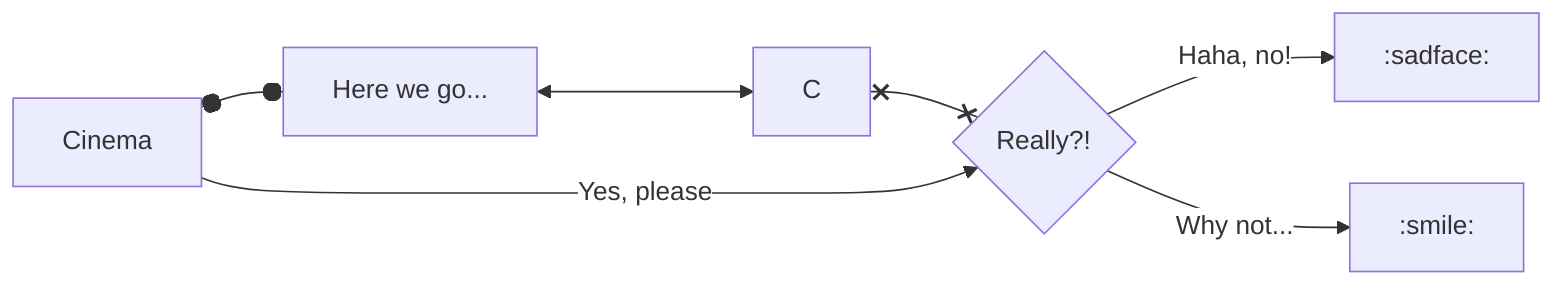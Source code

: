 ---
config:
  theme: default
  themeVariables:
    edgeLabelBackground: "#ffffff"
---

%% syntax description, including formatting control:
%% https://mermaid.js.org/syntax/flowchart.html

flowchart LR
    A[Cinema] o--o B
    B[Here we go...] <--> C
    C x--x D
    A --> |Yes, please| D{Really?!}
    D --> |Haha, no!| X[:sadface:]
    D --> |Why not...| Y[:smile:]